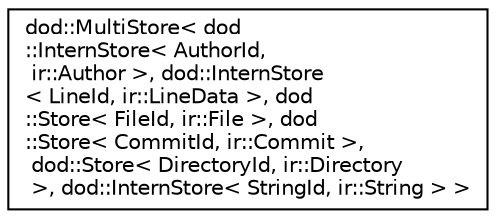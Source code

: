 digraph "Graphical Class Hierarchy"
{
 // LATEX_PDF_SIZE
  edge [fontname="Helvetica",fontsize="10",labelfontname="Helvetica",labelfontsize="10"];
  node [fontname="Helvetica",fontsize="10",shape=record];
  rankdir="LR";
  Node0 [label="dod::MultiStore\< dod\l::InternStore\< AuthorId,\l ir::Author \>, dod::InternStore\l\< LineId, ir::LineData \>, dod\l::Store\< FileId, ir::File \>, dod\l::Store\< CommitId, ir::Commit \>,\l dod::Store\< DirectoryId, ir::Directory\l \>, dod::InternStore\< StringId, ir::String \> \>",height=0.2,width=0.4,color="black", fillcolor="white", style="filled",URL="$structdod_1_1_multi_store.html",tooltip=" "];
}
